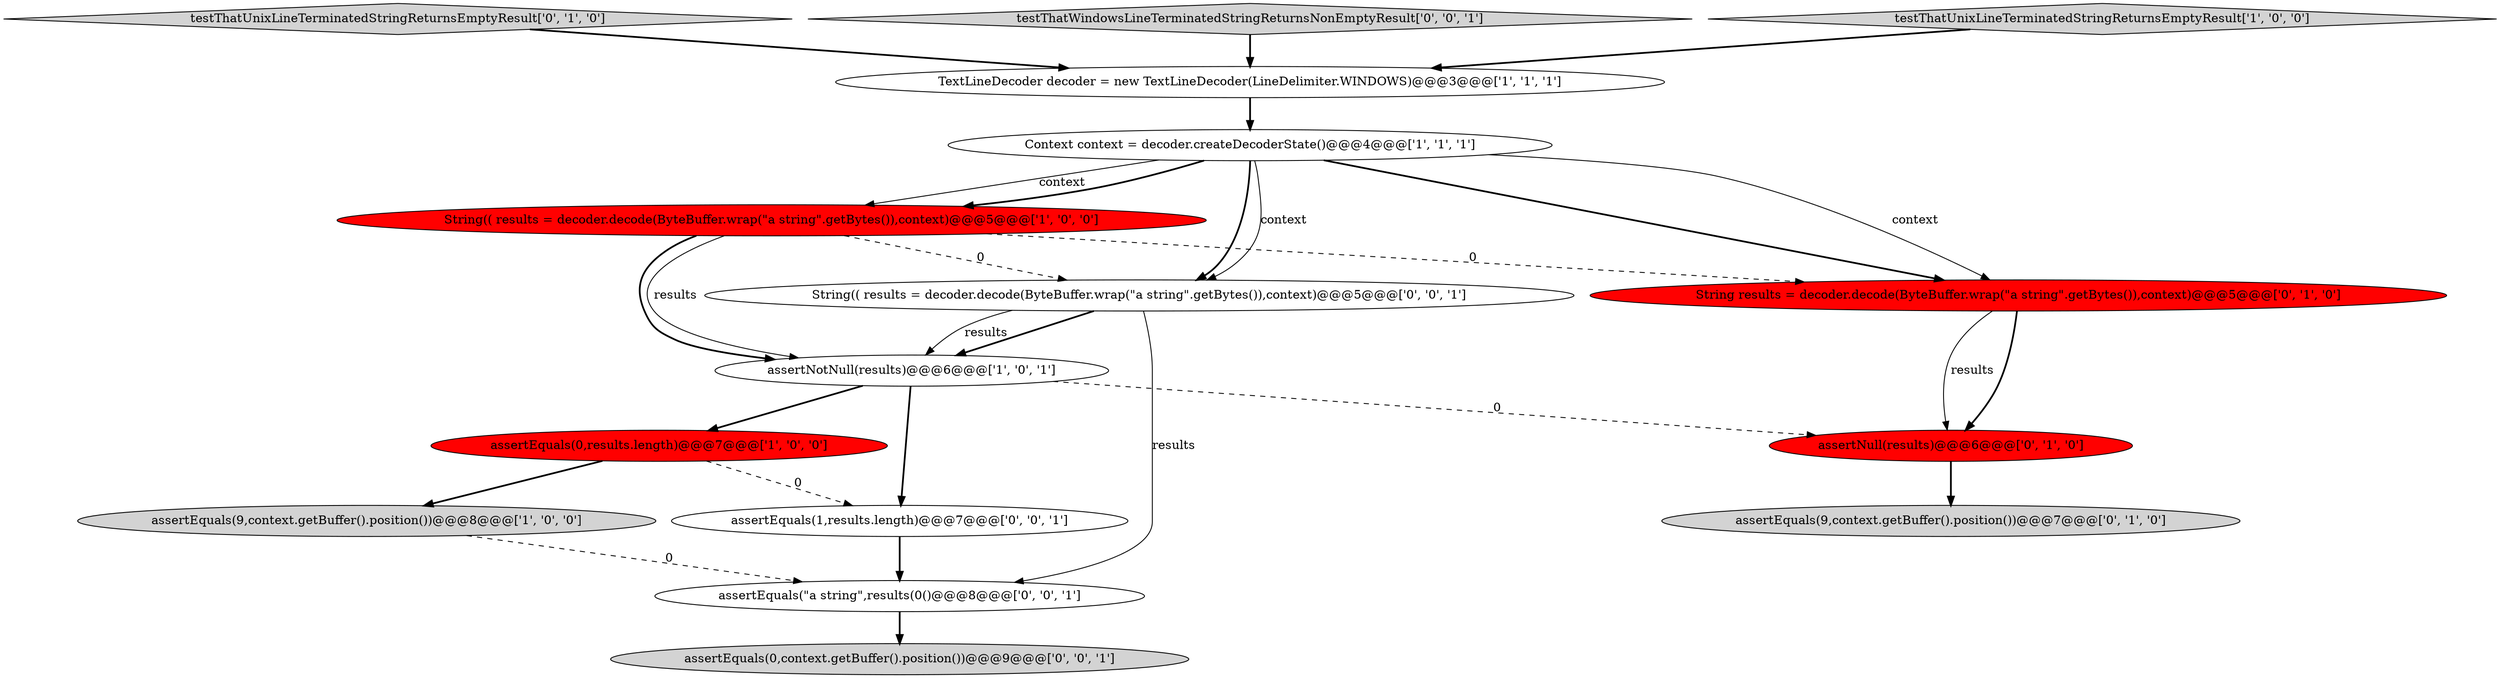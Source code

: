 digraph {
2 [style = filled, label = "String(( results = decoder.decode(ByteBuffer.wrap(\"a string\".getBytes()),context)@@@5@@@['1', '0', '0']", fillcolor = red, shape = ellipse image = "AAA1AAABBB1BBB"];
6 [style = filled, label = "assertEquals(9,context.getBuffer().position())@@@8@@@['1', '0', '0']", fillcolor = lightgray, shape = ellipse image = "AAA0AAABBB1BBB"];
11 [style = filled, label = "String(( results = decoder.decode(ByteBuffer.wrap(\"a string\".getBytes()),context)@@@5@@@['0', '0', '1']", fillcolor = white, shape = ellipse image = "AAA0AAABBB3BBB"];
10 [style = filled, label = "String results = decoder.decode(ByteBuffer.wrap(\"a string\".getBytes()),context)@@@5@@@['0', '1', '0']", fillcolor = red, shape = ellipse image = "AAA1AAABBB2BBB"];
7 [style = filled, label = "assertNull(results)@@@6@@@['0', '1', '0']", fillcolor = red, shape = ellipse image = "AAA1AAABBB2BBB"];
9 [style = filled, label = "testThatUnixLineTerminatedStringReturnsEmptyResult['0', '1', '0']", fillcolor = lightgray, shape = diamond image = "AAA0AAABBB2BBB"];
12 [style = filled, label = "testThatWindowsLineTerminatedStringReturnsNonEmptyResult['0', '0', '1']", fillcolor = lightgray, shape = diamond image = "AAA0AAABBB3BBB"];
3 [style = filled, label = "TextLineDecoder decoder = new TextLineDecoder(LineDelimiter.WINDOWS)@@@3@@@['1', '1', '1']", fillcolor = white, shape = ellipse image = "AAA0AAABBB1BBB"];
5 [style = filled, label = "assertNotNull(results)@@@6@@@['1', '0', '1']", fillcolor = white, shape = ellipse image = "AAA0AAABBB1BBB"];
13 [style = filled, label = "assertEquals(1,results.length)@@@7@@@['0', '0', '1']", fillcolor = white, shape = ellipse image = "AAA0AAABBB3BBB"];
14 [style = filled, label = "assertEquals(\"a string\",results(0()@@@8@@@['0', '0', '1']", fillcolor = white, shape = ellipse image = "AAA0AAABBB3BBB"];
15 [style = filled, label = "assertEquals(0,context.getBuffer().position())@@@9@@@['0', '0', '1']", fillcolor = lightgray, shape = ellipse image = "AAA0AAABBB3BBB"];
0 [style = filled, label = "testThatUnixLineTerminatedStringReturnsEmptyResult['1', '0', '0']", fillcolor = lightgray, shape = diamond image = "AAA0AAABBB1BBB"];
8 [style = filled, label = "assertEquals(9,context.getBuffer().position())@@@7@@@['0', '1', '0']", fillcolor = lightgray, shape = ellipse image = "AAA0AAABBB2BBB"];
4 [style = filled, label = "assertEquals(0,results.length)@@@7@@@['1', '0', '0']", fillcolor = red, shape = ellipse image = "AAA1AAABBB1BBB"];
1 [style = filled, label = "Context context = decoder.createDecoderState()@@@4@@@['1', '1', '1']", fillcolor = white, shape = ellipse image = "AAA0AAABBB1BBB"];
0->3 [style = bold, label=""];
1->2 [style = solid, label="context"];
3->1 [style = bold, label=""];
4->6 [style = bold, label=""];
11->14 [style = solid, label="results"];
1->10 [style = solid, label="context"];
6->14 [style = dashed, label="0"];
7->8 [style = bold, label=""];
10->7 [style = bold, label=""];
2->10 [style = dashed, label="0"];
1->11 [style = bold, label=""];
10->7 [style = solid, label="results"];
11->5 [style = bold, label=""];
5->13 [style = bold, label=""];
5->4 [style = bold, label=""];
11->5 [style = solid, label="results"];
9->3 [style = bold, label=""];
2->11 [style = dashed, label="0"];
14->15 [style = bold, label=""];
1->2 [style = bold, label=""];
12->3 [style = bold, label=""];
5->7 [style = dashed, label="0"];
4->13 [style = dashed, label="0"];
1->11 [style = solid, label="context"];
1->10 [style = bold, label=""];
13->14 [style = bold, label=""];
2->5 [style = solid, label="results"];
2->5 [style = bold, label=""];
}
